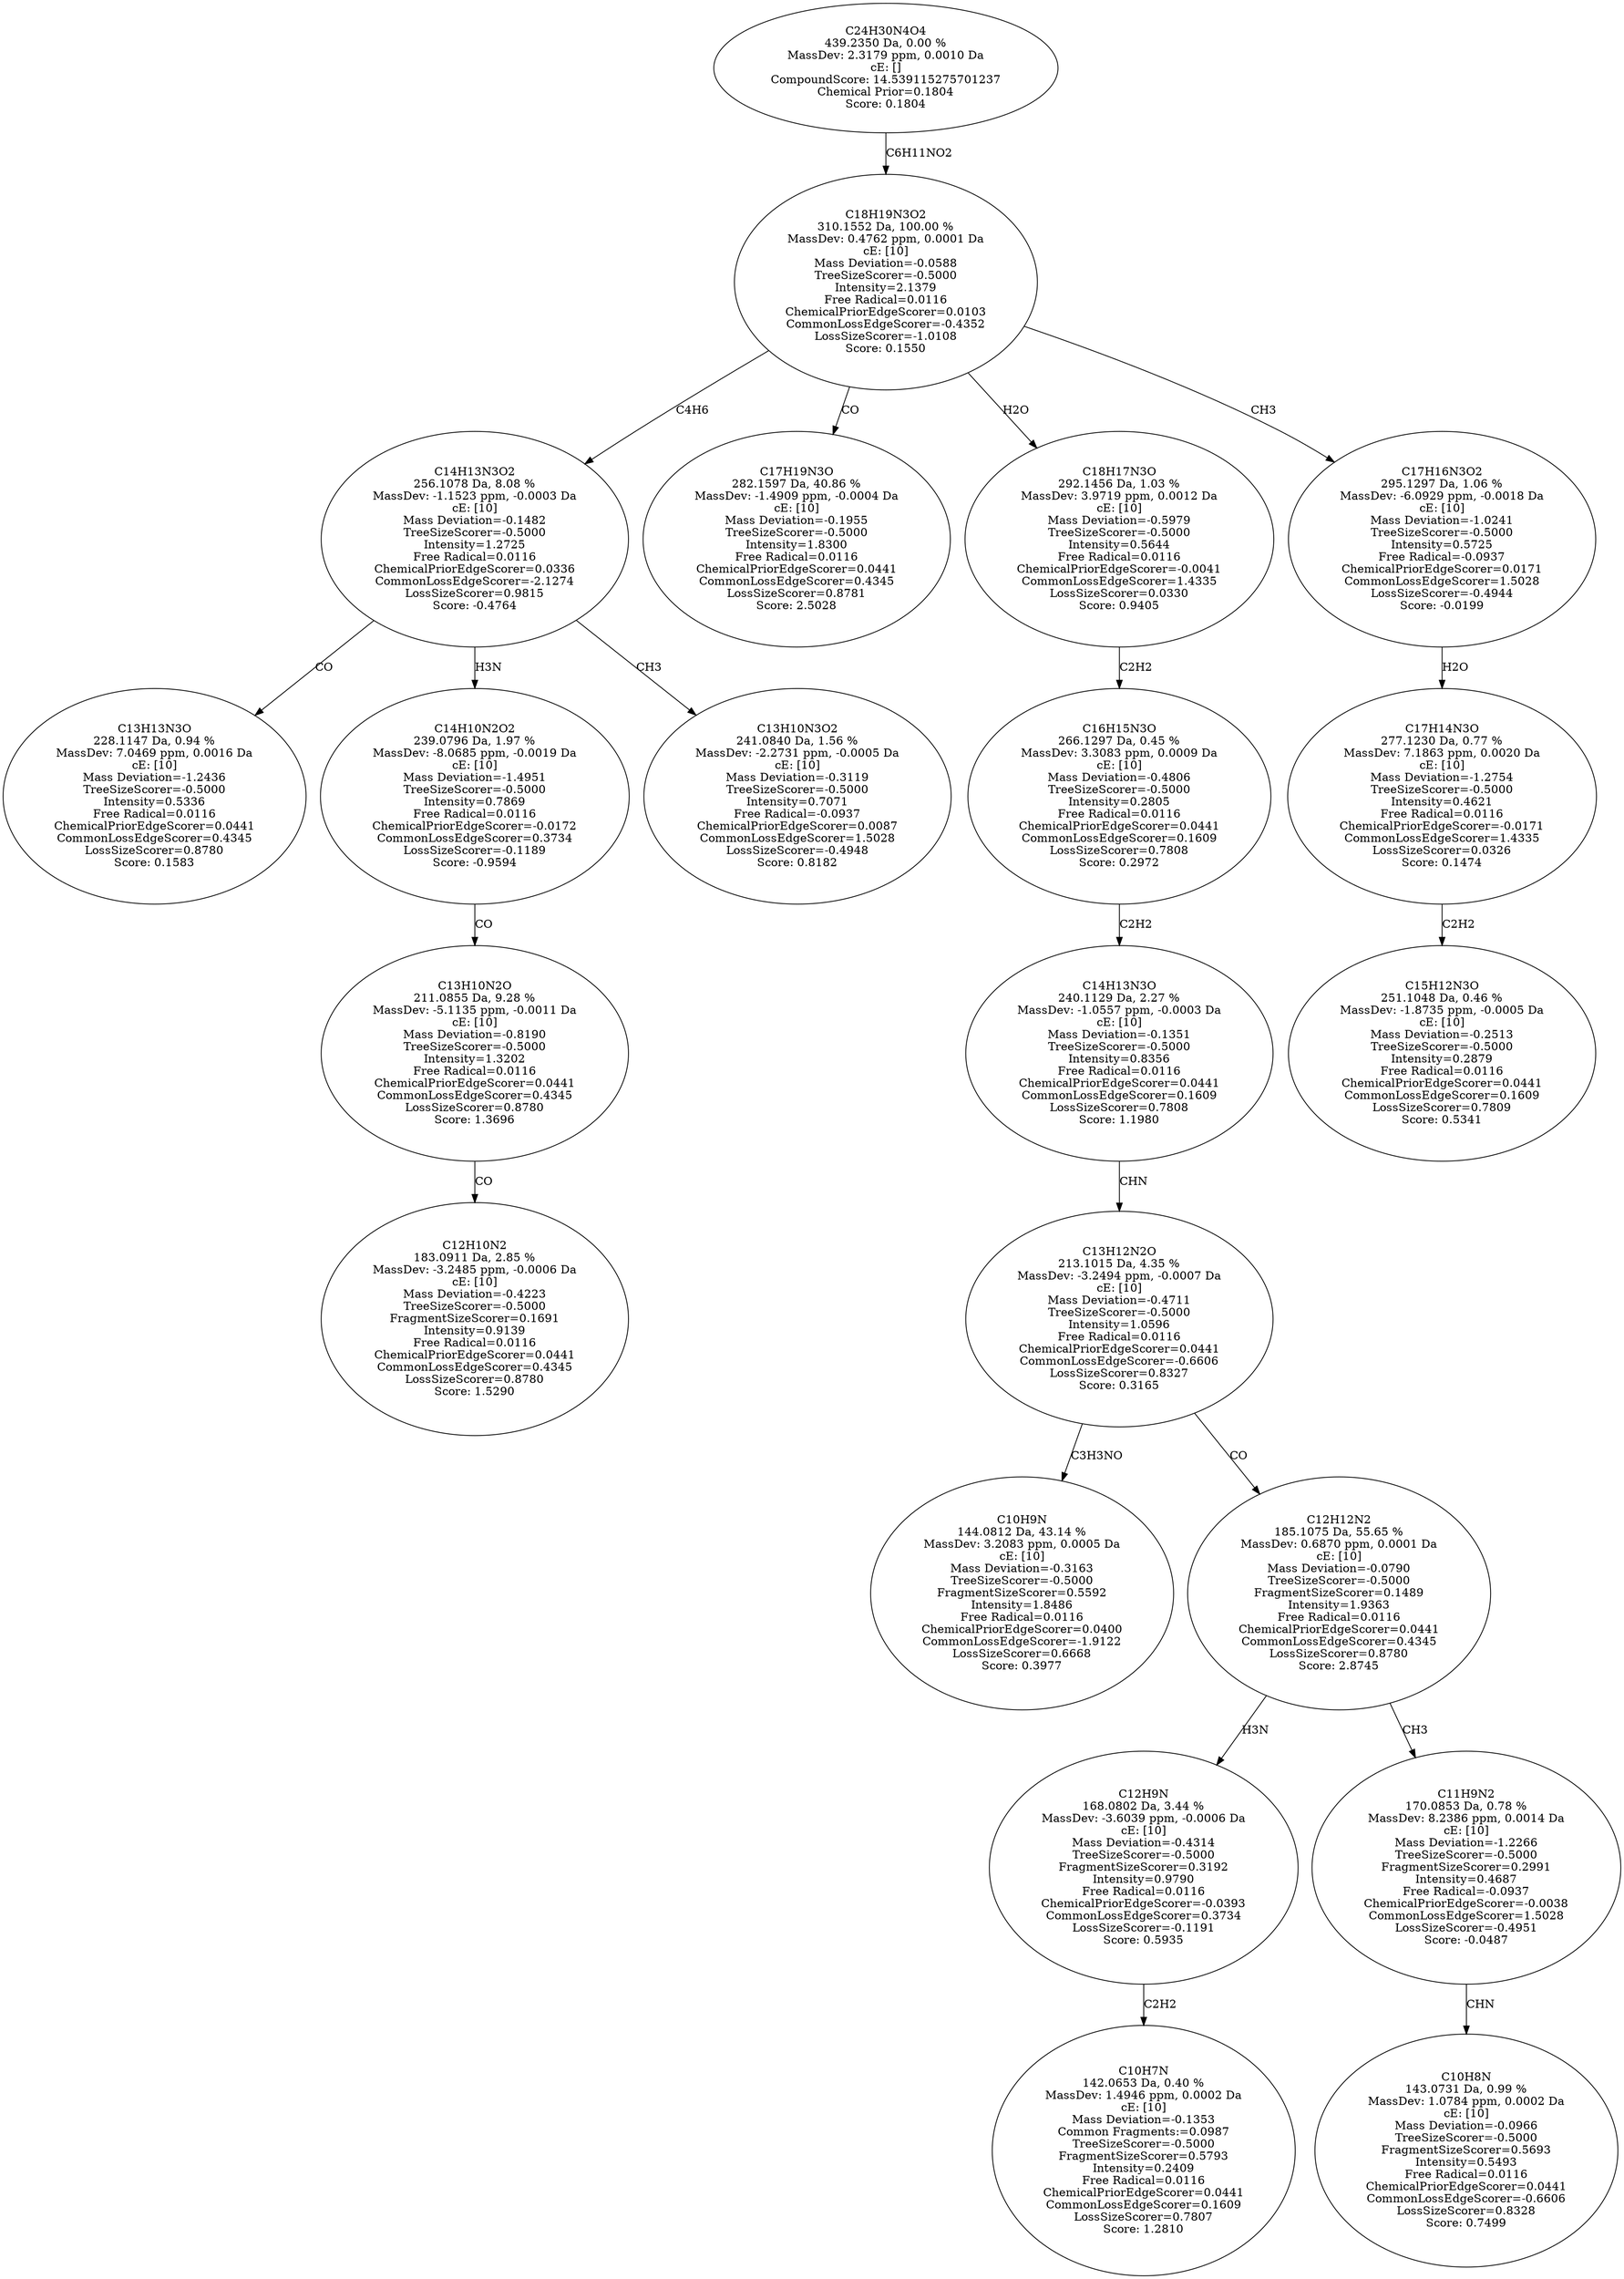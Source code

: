 strict digraph {
v1 [label="C13H13N3O\n228.1147 Da, 0.94 %\nMassDev: 7.0469 ppm, 0.0016 Da\ncE: [10]\nMass Deviation=-1.2436\nTreeSizeScorer=-0.5000\nIntensity=0.5336\nFree Radical=0.0116\nChemicalPriorEdgeScorer=0.0441\nCommonLossEdgeScorer=0.4345\nLossSizeScorer=0.8780\nScore: 0.1583"];
v2 [label="C12H10N2\n183.0911 Da, 2.85 %\nMassDev: -3.2485 ppm, -0.0006 Da\ncE: [10]\nMass Deviation=-0.4223\nTreeSizeScorer=-0.5000\nFragmentSizeScorer=0.1691\nIntensity=0.9139\nFree Radical=0.0116\nChemicalPriorEdgeScorer=0.0441\nCommonLossEdgeScorer=0.4345\nLossSizeScorer=0.8780\nScore: 1.5290"];
v3 [label="C13H10N2O\n211.0855 Da, 9.28 %\nMassDev: -5.1135 ppm, -0.0011 Da\ncE: [10]\nMass Deviation=-0.8190\nTreeSizeScorer=-0.5000\nIntensity=1.3202\nFree Radical=0.0116\nChemicalPriorEdgeScorer=0.0441\nCommonLossEdgeScorer=0.4345\nLossSizeScorer=0.8780\nScore: 1.3696"];
v4 [label="C14H10N2O2\n239.0796 Da, 1.97 %\nMassDev: -8.0685 ppm, -0.0019 Da\ncE: [10]\nMass Deviation=-1.4951\nTreeSizeScorer=-0.5000\nIntensity=0.7869\nFree Radical=0.0116\nChemicalPriorEdgeScorer=-0.0172\nCommonLossEdgeScorer=0.3734\nLossSizeScorer=-0.1189\nScore: -0.9594"];
v5 [label="C13H10N3O2\n241.0840 Da, 1.56 %\nMassDev: -2.2731 ppm, -0.0005 Da\ncE: [10]\nMass Deviation=-0.3119\nTreeSizeScorer=-0.5000\nIntensity=0.7071\nFree Radical=-0.0937\nChemicalPriorEdgeScorer=0.0087\nCommonLossEdgeScorer=1.5028\nLossSizeScorer=-0.4948\nScore: 0.8182"];
v6 [label="C14H13N3O2\n256.1078 Da, 8.08 %\nMassDev: -1.1523 ppm, -0.0003 Da\ncE: [10]\nMass Deviation=-0.1482\nTreeSizeScorer=-0.5000\nIntensity=1.2725\nFree Radical=0.0116\nChemicalPriorEdgeScorer=0.0336\nCommonLossEdgeScorer=-2.1274\nLossSizeScorer=0.9815\nScore: -0.4764"];
v7 [label="C17H19N3O\n282.1597 Da, 40.86 %\nMassDev: -1.4909 ppm, -0.0004 Da\ncE: [10]\nMass Deviation=-0.1955\nTreeSizeScorer=-0.5000\nIntensity=1.8300\nFree Radical=0.0116\nChemicalPriorEdgeScorer=0.0441\nCommonLossEdgeScorer=0.4345\nLossSizeScorer=0.8781\nScore: 2.5028"];
v8 [label="C10H9N\n144.0812 Da, 43.14 %\nMassDev: 3.2083 ppm, 0.0005 Da\ncE: [10]\nMass Deviation=-0.3163\nTreeSizeScorer=-0.5000\nFragmentSizeScorer=0.5592\nIntensity=1.8486\nFree Radical=0.0116\nChemicalPriorEdgeScorer=0.0400\nCommonLossEdgeScorer=-1.9122\nLossSizeScorer=0.6668\nScore: 0.3977"];
v9 [label="C10H7N\n142.0653 Da, 0.40 %\nMassDev: 1.4946 ppm, 0.0002 Da\ncE: [10]\nMass Deviation=-0.1353\nCommon Fragments:=0.0987\nTreeSizeScorer=-0.5000\nFragmentSizeScorer=0.5793\nIntensity=0.2409\nFree Radical=0.0116\nChemicalPriorEdgeScorer=0.0441\nCommonLossEdgeScorer=0.1609\nLossSizeScorer=0.7807\nScore: 1.2810"];
v10 [label="C12H9N\n168.0802 Da, 3.44 %\nMassDev: -3.6039 ppm, -0.0006 Da\ncE: [10]\nMass Deviation=-0.4314\nTreeSizeScorer=-0.5000\nFragmentSizeScorer=0.3192\nIntensity=0.9790\nFree Radical=0.0116\nChemicalPriorEdgeScorer=-0.0393\nCommonLossEdgeScorer=0.3734\nLossSizeScorer=-0.1191\nScore: 0.5935"];
v11 [label="C10H8N\n143.0731 Da, 0.99 %\nMassDev: 1.0784 ppm, 0.0002 Da\ncE: [10]\nMass Deviation=-0.0966\nTreeSizeScorer=-0.5000\nFragmentSizeScorer=0.5693\nIntensity=0.5493\nFree Radical=0.0116\nChemicalPriorEdgeScorer=0.0441\nCommonLossEdgeScorer=-0.6606\nLossSizeScorer=0.8328\nScore: 0.7499"];
v12 [label="C11H9N2\n170.0853 Da, 0.78 %\nMassDev: 8.2386 ppm, 0.0014 Da\ncE: [10]\nMass Deviation=-1.2266\nTreeSizeScorer=-0.5000\nFragmentSizeScorer=0.2991\nIntensity=0.4687\nFree Radical=-0.0937\nChemicalPriorEdgeScorer=-0.0038\nCommonLossEdgeScorer=1.5028\nLossSizeScorer=-0.4951\nScore: -0.0487"];
v13 [label="C12H12N2\n185.1075 Da, 55.65 %\nMassDev: 0.6870 ppm, 0.0001 Da\ncE: [10]\nMass Deviation=-0.0790\nTreeSizeScorer=-0.5000\nFragmentSizeScorer=0.1489\nIntensity=1.9363\nFree Radical=0.0116\nChemicalPriorEdgeScorer=0.0441\nCommonLossEdgeScorer=0.4345\nLossSizeScorer=0.8780\nScore: 2.8745"];
v14 [label="C13H12N2O\n213.1015 Da, 4.35 %\nMassDev: -3.2494 ppm, -0.0007 Da\ncE: [10]\nMass Deviation=-0.4711\nTreeSizeScorer=-0.5000\nIntensity=1.0596\nFree Radical=0.0116\nChemicalPriorEdgeScorer=0.0441\nCommonLossEdgeScorer=-0.6606\nLossSizeScorer=0.8327\nScore: 0.3165"];
v15 [label="C14H13N3O\n240.1129 Da, 2.27 %\nMassDev: -1.0557 ppm, -0.0003 Da\ncE: [10]\nMass Deviation=-0.1351\nTreeSizeScorer=-0.5000\nIntensity=0.8356\nFree Radical=0.0116\nChemicalPriorEdgeScorer=0.0441\nCommonLossEdgeScorer=0.1609\nLossSizeScorer=0.7808\nScore: 1.1980"];
v16 [label="C16H15N3O\n266.1297 Da, 0.45 %\nMassDev: 3.3083 ppm, 0.0009 Da\ncE: [10]\nMass Deviation=-0.4806\nTreeSizeScorer=-0.5000\nIntensity=0.2805\nFree Radical=0.0116\nChemicalPriorEdgeScorer=0.0441\nCommonLossEdgeScorer=0.1609\nLossSizeScorer=0.7808\nScore: 0.2972"];
v17 [label="C18H17N3O\n292.1456 Da, 1.03 %\nMassDev: 3.9719 ppm, 0.0012 Da\ncE: [10]\nMass Deviation=-0.5979\nTreeSizeScorer=-0.5000\nIntensity=0.5644\nFree Radical=0.0116\nChemicalPriorEdgeScorer=-0.0041\nCommonLossEdgeScorer=1.4335\nLossSizeScorer=0.0330\nScore: 0.9405"];
v18 [label="C15H12N3O\n251.1048 Da, 0.46 %\nMassDev: -1.8735 ppm, -0.0005 Da\ncE: [10]\nMass Deviation=-0.2513\nTreeSizeScorer=-0.5000\nIntensity=0.2879\nFree Radical=0.0116\nChemicalPriorEdgeScorer=0.0441\nCommonLossEdgeScorer=0.1609\nLossSizeScorer=0.7809\nScore: 0.5341"];
v19 [label="C17H14N3O\n277.1230 Da, 0.77 %\nMassDev: 7.1863 ppm, 0.0020 Da\ncE: [10]\nMass Deviation=-1.2754\nTreeSizeScorer=-0.5000\nIntensity=0.4621\nFree Radical=0.0116\nChemicalPriorEdgeScorer=-0.0171\nCommonLossEdgeScorer=1.4335\nLossSizeScorer=0.0326\nScore: 0.1474"];
v20 [label="C17H16N3O2\n295.1297 Da, 1.06 %\nMassDev: -6.0929 ppm, -0.0018 Da\ncE: [10]\nMass Deviation=-1.0241\nTreeSizeScorer=-0.5000\nIntensity=0.5725\nFree Radical=-0.0937\nChemicalPriorEdgeScorer=0.0171\nCommonLossEdgeScorer=1.5028\nLossSizeScorer=-0.4944\nScore: -0.0199"];
v21 [label="C18H19N3O2\n310.1552 Da, 100.00 %\nMassDev: 0.4762 ppm, 0.0001 Da\ncE: [10]\nMass Deviation=-0.0588\nTreeSizeScorer=-0.5000\nIntensity=2.1379\nFree Radical=0.0116\nChemicalPriorEdgeScorer=0.0103\nCommonLossEdgeScorer=-0.4352\nLossSizeScorer=-1.0108\nScore: 0.1550"];
v22 [label="C24H30N4O4\n439.2350 Da, 0.00 %\nMassDev: 2.3179 ppm, 0.0010 Da\ncE: []\nCompoundScore: 14.539115275701237\nChemical Prior=0.1804\nScore: 0.1804"];
v6 -> v1 [label="CO"];
v3 -> v2 [label="CO"];
v4 -> v3 [label="CO"];
v6 -> v4 [label="H3N"];
v6 -> v5 [label="CH3"];
v21 -> v6 [label="C4H6"];
v21 -> v7 [label="CO"];
v14 -> v8 [label="C3H3NO"];
v10 -> v9 [label="C2H2"];
v13 -> v10 [label="H3N"];
v12 -> v11 [label="CHN"];
v13 -> v12 [label="CH3"];
v14 -> v13 [label="CO"];
v15 -> v14 [label="CHN"];
v16 -> v15 [label="C2H2"];
v17 -> v16 [label="C2H2"];
v21 -> v17 [label="H2O"];
v19 -> v18 [label="C2H2"];
v20 -> v19 [label="H2O"];
v21 -> v20 [label="CH3"];
v22 -> v21 [label="C6H11NO2"];
}
